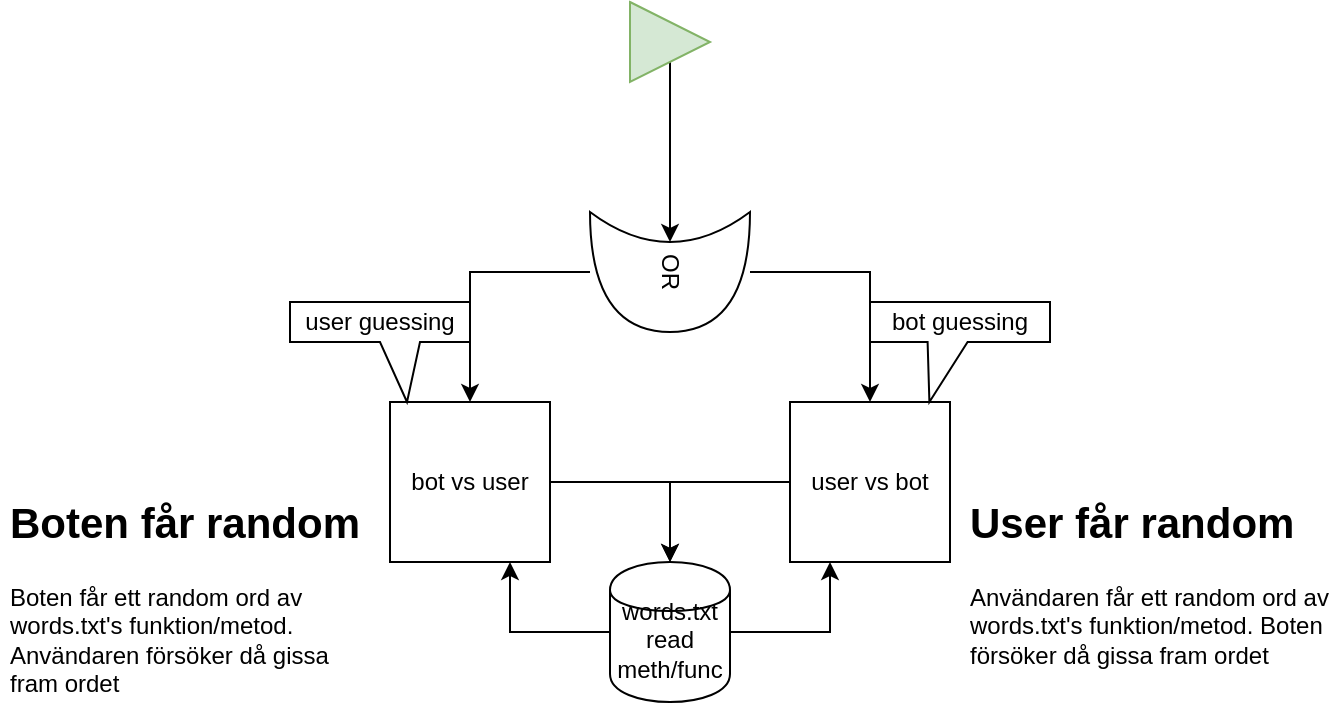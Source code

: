 <mxfile version="11.3.0" type="github" pages="1"><diagram id="BayFlBsPA-Ef_R6_t5vN" name="Page-1"><mxGraphModel dx="488" dy="736" grid="1" gridSize="10" guides="1" tooltips="1" connect="1" arrows="1" fold="1" page="1" pageScale="1" pageWidth="850" pageHeight="1100" math="0" shadow="0"><root><mxCell id="0"/><mxCell id="1" parent="0"/><mxCell id="Tulo__wce1pPb_o4uQko-19" style="edgeStyle=orthogonalEdgeStyle;rounded=0;orthogonalLoop=1;jettySize=auto;html=1;entryX=0.25;entryY=0.5;entryDx=0;entryDy=0;entryPerimeter=0;" parent="1" source="Tulo__wce1pPb_o4uQko-1" target="Tulo__wce1pPb_o4uQko-22" edge="1"><mxGeometry relative="1" as="geometry"><mxPoint x="420" y="130" as="targetPoint"/></mxGeometry></mxCell><mxCell id="Tulo__wce1pPb_o4uQko-1" value="" style="triangle;whiteSpace=wrap;html=1;fillColor=#d5e8d4;strokeColor=#82b366;" parent="1" vertex="1"><mxGeometry x="400" y="40" width="40" height="40" as="geometry"/></mxCell><mxCell id="Tulo__wce1pPb_o4uQko-16" style="edgeStyle=orthogonalEdgeStyle;rounded=0;orthogonalLoop=1;jettySize=auto;html=1;entryX=0.5;entryY=0;entryDx=0;entryDy=0;" parent="1" source="Tulo__wce1pPb_o4uQko-5" target="Tulo__wce1pPb_o4uQko-8" edge="1"><mxGeometry relative="1" as="geometry"/></mxCell><mxCell id="Tulo__wce1pPb_o4uQko-5" value="bot vs user" style="whiteSpace=wrap;html=1;aspect=fixed;" parent="1" vertex="1"><mxGeometry x="280" y="240" width="80" height="80" as="geometry"/></mxCell><mxCell id="Tulo__wce1pPb_o4uQko-15" style="edgeStyle=orthogonalEdgeStyle;rounded=0;orthogonalLoop=1;jettySize=auto;html=1;entryX=0.5;entryY=0;entryDx=0;entryDy=0;" parent="1" source="Tulo__wce1pPb_o4uQko-7" target="Tulo__wce1pPb_o4uQko-8" edge="1"><mxGeometry relative="1" as="geometry"/></mxCell><mxCell id="Tulo__wce1pPb_o4uQko-7" value="user vs bot" style="whiteSpace=wrap;html=1;aspect=fixed;" parent="1" vertex="1"><mxGeometry x="480" y="240" width="80" height="80" as="geometry"/></mxCell><mxCell id="Tulo__wce1pPb_o4uQko-20" style="edgeStyle=orthogonalEdgeStyle;rounded=0;orthogonalLoop=1;jettySize=auto;html=1;entryX=0.75;entryY=1;entryDx=0;entryDy=0;" parent="1" source="Tulo__wce1pPb_o4uQko-8" target="Tulo__wce1pPb_o4uQko-5" edge="1"><mxGeometry relative="1" as="geometry"/></mxCell><mxCell id="Tulo__wce1pPb_o4uQko-21" style="edgeStyle=orthogonalEdgeStyle;rounded=0;orthogonalLoop=1;jettySize=auto;html=1;entryX=0.25;entryY=1;entryDx=0;entryDy=0;" parent="1" source="Tulo__wce1pPb_o4uQko-8" target="Tulo__wce1pPb_o4uQko-7" edge="1"><mxGeometry relative="1" as="geometry"/></mxCell><mxCell id="Tulo__wce1pPb_o4uQko-8" value="&lt;div&gt;words.txt&lt;br&gt;read&lt;/div&gt;&lt;div&gt;meth/func&lt;br&gt;&lt;/div&gt;&lt;div&gt;&lt;br&gt;&lt;/div&gt;" style="shape=cylinder;whiteSpace=wrap;html=1;boundedLbl=1;backgroundOutline=1;" parent="1" vertex="1"><mxGeometry x="390" y="320" width="60" height="70" as="geometry"/></mxCell><mxCell id="Tulo__wce1pPb_o4uQko-17" value="&lt;div&gt;user guessing&lt;/div&gt;" style="shape=callout;whiteSpace=wrap;html=1;perimeter=calloutPerimeter;position2=0.65;" parent="1" vertex="1"><mxGeometry x="230" y="190" width="90" height="50" as="geometry"/></mxCell><mxCell id="Tulo__wce1pPb_o4uQko-18" value="bot guessing" style="shape=callout;whiteSpace=wrap;html=1;perimeter=calloutPerimeter;size=30;position=0.32;position2=0.33;" parent="1" vertex="1"><mxGeometry x="520" y="190" width="90" height="50" as="geometry"/></mxCell><mxCell id="Tulo__wce1pPb_o4uQko-23" style="edgeStyle=orthogonalEdgeStyle;rounded=0;orthogonalLoop=1;jettySize=auto;html=1;entryX=0.5;entryY=0;entryDx=0;entryDy=0;" parent="1" source="Tulo__wce1pPb_o4uQko-22" target="Tulo__wce1pPb_o4uQko-5" edge="1"><mxGeometry relative="1" as="geometry"/></mxCell><mxCell id="Tulo__wce1pPb_o4uQko-24" style="edgeStyle=orthogonalEdgeStyle;rounded=0;orthogonalLoop=1;jettySize=auto;html=1;" parent="1" source="Tulo__wce1pPb_o4uQko-22" target="Tulo__wce1pPb_o4uQko-7" edge="1"><mxGeometry relative="1" as="geometry"/></mxCell><mxCell id="Tulo__wce1pPb_o4uQko-22" value="OR" style="shape=xor;whiteSpace=wrap;html=1;rotation=90;" parent="1" vertex="1"><mxGeometry x="390" y="135" width="60" height="80" as="geometry"/></mxCell><mxCell id="Tulo__wce1pPb_o4uQko-25" value="&lt;h1&gt;&lt;font style=&quot;font-size: 21px&quot;&gt;Boten får random&lt;/font&gt;&lt;br&gt;&lt;/h1&gt;&lt;p&gt;Boten får ett random ord av words.txt's funktion/metod. Användaren försöker då gissa fram ordet&lt;br&gt;&lt;/p&gt;" style="text;html=1;strokeColor=none;fillColor=none;spacing=5;spacingTop=-20;whiteSpace=wrap;overflow=hidden;rounded=0;" parent="1" vertex="1"><mxGeometry x="85" y="280" width="190" height="120" as="geometry"/></mxCell><mxCell id="Tulo__wce1pPb_o4uQko-26" value="&lt;h1&gt;&lt;font style=&quot;font-size: 21px&quot;&gt;User får random&lt;/font&gt;&lt;br&gt;&lt;/h1&gt;&lt;p&gt;Användaren får ett random ord av words.txt's funktion/metod. Boten försöker då gissa fram ordet&lt;br&gt;&lt;/p&gt;" style="text;html=1;strokeColor=none;fillColor=none;spacing=5;spacingTop=-20;whiteSpace=wrap;overflow=hidden;rounded=0;" parent="1" vertex="1"><mxGeometry x="565" y="280" width="190" height="120" as="geometry"/></mxCell></root></mxGraphModel></diagram></mxfile>
